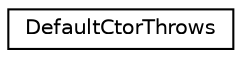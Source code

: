 digraph "Graphical Class Hierarchy"
{
  edge [fontname="Helvetica",fontsize="10",labelfontname="Helvetica",labelfontsize="10"];
  node [fontname="Helvetica",fontsize="10",shape=record];
  rankdir="LR";
  Node0 [label="DefaultCtorThrows",height=0.2,width=0.4,color="black", fillcolor="white", style="filled",URL="$struct_default_ctor_throws.html"];
}
